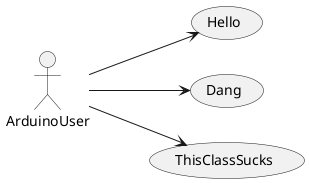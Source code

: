 @startuml reflexAgentDeploy
left to right direction

:ArduinoUser: as a 
a --> (Hello)
a --> (Dang)
a -->(ThisClassSucks)

    

@enduml
